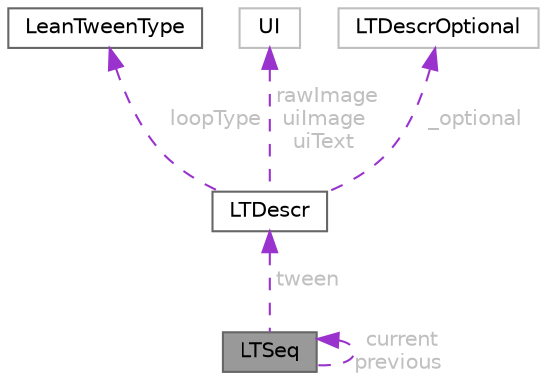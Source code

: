 digraph "LTSeq"
{
 // LATEX_PDF_SIZE
  bgcolor="transparent";
  edge [fontname=Helvetica,fontsize=10,labelfontname=Helvetica,labelfontsize=10];
  node [fontname=Helvetica,fontsize=10,shape=box,height=0.2,width=0.4];
  Node1 [id="Node000001",label="LTSeq",height=0.2,width=0.4,color="gray40", fillcolor="grey60", style="filled", fontcolor="black",tooltip=" "];
  Node1 -> Node1 [id="edge1_Node000001_Node000001",dir="back",color="darkorchid3",style="dashed",tooltip=" ",label=" current\nprevious",fontcolor="grey" ];
  Node2 -> Node1 [id="edge2_Node000001_Node000002",dir="back",color="darkorchid3",style="dashed",tooltip=" ",label=" tween",fontcolor="grey" ];
  Node2 [id="Node000002",label="LTDescr",height=0.2,width=0.4,color="gray40", fillcolor="white", style="filled",URL="$class_l_t_descr.html",tooltip=" "];
  Node3 -> Node2 [id="edge3_Node000002_Node000003",dir="back",color="darkorchid3",style="dashed",tooltip=" ",label=" loopType",fontcolor="grey" ];
  Node3 [id="Node000003",label="LeanTweenType",height=0.2,width=0.4,color="gray40", fillcolor="white", style="filled",URL="$class_lean_tween_type.html",tooltip=" "];
  Node4 -> Node2 [id="edge4_Node000002_Node000004",dir="back",color="darkorchid3",style="dashed",tooltip=" ",label=" rawImage\nuiImage\nuiText",fontcolor="grey" ];
  Node4 [id="Node000004",label="UI",height=0.2,width=0.4,color="grey75", fillcolor="white", style="filled",tooltip=" "];
  Node5 -> Node2 [id="edge5_Node000002_Node000005",dir="back",color="darkorchid3",style="dashed",tooltip=" ",label=" _optional",fontcolor="grey" ];
  Node5 [id="Node000005",label="LTDescrOptional",height=0.2,width=0.4,color="grey75", fillcolor="white", style="filled",URL="$class_l_t_descr_optional.html",tooltip=" "];
}
